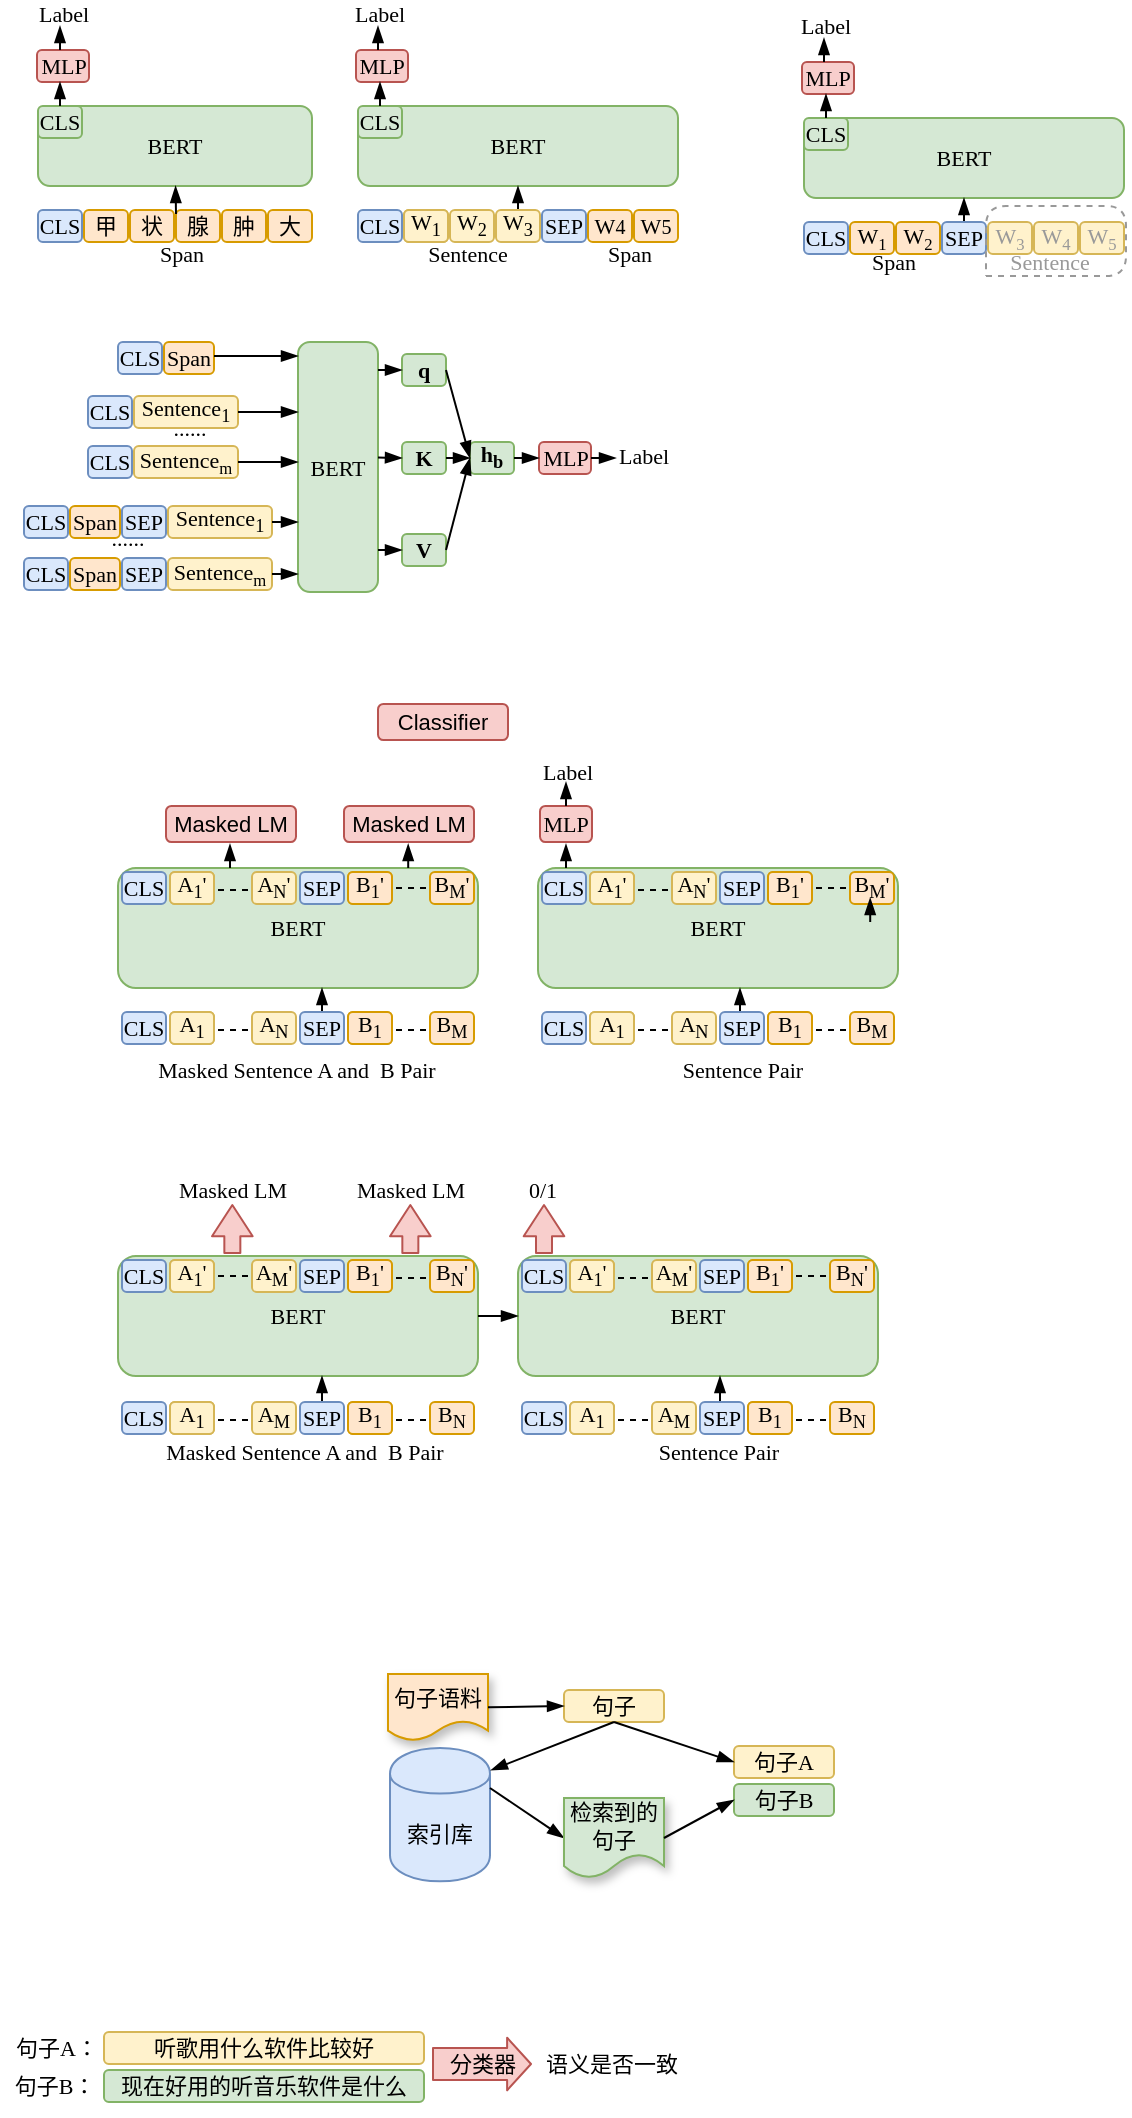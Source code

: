 <mxfile version="13.5.3" type="github">
  <diagram id="jB5pPAWH3uwd0XR7e1Xp" name="Page-1">
    <mxGraphModel dx="707" dy="413" grid="0" gridSize="10" guides="1" tooltips="1" connect="1" arrows="1" fold="1" page="1" pageScale="1" pageWidth="827" pageHeight="1169" background="none" math="0" shadow="0">
      <root>
        <mxCell id="0" />
        <mxCell id="1" parent="0" />
        <mxCell id="ymuWMNrLr9ZNkfSyqNb6-2" value="BERT" style="rounded=1;whiteSpace=wrap;html=1;fontFamily=Times New Roman;fillColor=#d5e8d4;strokeColor=#82b366;fontSize=11;" vertex="1" parent="1">
          <mxGeometry x="40" y="91" width="137" height="40" as="geometry" />
        </mxCell>
        <mxCell id="ymuWMNrLr9ZNkfSyqNb6-3" value="CLS" style="whiteSpace=wrap;html=1;fontFamily=Times New Roman;fontSize=11;fillColor=#dae8fc;strokeColor=#6c8ebf;rounded=1;" vertex="1" parent="1">
          <mxGeometry x="40" y="143" width="22" height="16" as="geometry" />
        </mxCell>
        <mxCell id="ymuWMNrLr9ZNkfSyqNb6-4" value="甲" style="whiteSpace=wrap;html=1;fontFamily=Times New Roman;fontSize=11;fillColor=#ffe6cc;strokeColor=#d79b00;rounded=1;" vertex="1" parent="1">
          <mxGeometry x="63" y="143" width="22" height="16" as="geometry" />
        </mxCell>
        <mxCell id="ymuWMNrLr9ZNkfSyqNb6-5" value="状" style="whiteSpace=wrap;html=1;fontFamily=Times New Roman;fontSize=11;fillColor=#ffe6cc;strokeColor=#d79b00;rounded=1;" vertex="1" parent="1">
          <mxGeometry x="86" y="143" width="22" height="16" as="geometry" />
        </mxCell>
        <mxCell id="ymuWMNrLr9ZNkfSyqNb6-6" value="腺" style="whiteSpace=wrap;html=1;fontFamily=Times New Roman;fontSize=11;fillColor=#ffe6cc;strokeColor=#d79b00;rounded=1;" vertex="1" parent="1">
          <mxGeometry x="109" y="143" width="22" height="16" as="geometry" />
        </mxCell>
        <mxCell id="ymuWMNrLr9ZNkfSyqNb6-7" value="肿" style="whiteSpace=wrap;html=1;fontFamily=Times New Roman;fontSize=11;fillColor=#ffe6cc;strokeColor=#d79b00;rounded=1;" vertex="1" parent="1">
          <mxGeometry x="132" y="143" width="22" height="16" as="geometry" />
        </mxCell>
        <mxCell id="ymuWMNrLr9ZNkfSyqNb6-8" value="大" style="whiteSpace=wrap;html=1;fontFamily=Times New Roman;fontSize=11;fillColor=#ffe6cc;strokeColor=#d79b00;rounded=1;" vertex="1" parent="1">
          <mxGeometry x="155" y="143" width="22" height="16" as="geometry" />
        </mxCell>
        <mxCell id="ymuWMNrLr9ZNkfSyqNb6-9" value="" style="endArrow=blockThin;html=1;fontFamily=Times New Roman;fontSize=11;exitX=0;exitY=0;exitDx=0;exitDy=0;endFill=1;" edge="1" parent="1">
          <mxGeometry width="50" height="50" relative="1" as="geometry">
            <mxPoint x="109.0" y="145" as="sourcePoint" />
            <mxPoint x="108.803" y="131" as="targetPoint" />
          </mxGeometry>
        </mxCell>
        <mxCell id="ymuWMNrLr9ZNkfSyqNb6-10" value="CLS" style="whiteSpace=wrap;html=1;fontFamily=Times New Roman;fontSize=11;rounded=1;fillColor=#d5e8d4;strokeColor=#82b366;" vertex="1" parent="1">
          <mxGeometry x="40" y="91" width="22" height="16" as="geometry" />
        </mxCell>
        <mxCell id="ymuWMNrLr9ZNkfSyqNb6-11" value="MLP" style="rounded=1;whiteSpace=wrap;html=1;fontFamily=Times New Roman;fontSize=11;fillColor=#f8cecc;strokeColor=#b85450;" vertex="1" parent="1">
          <mxGeometry x="39.5" y="63" width="26" height="16" as="geometry" />
        </mxCell>
        <mxCell id="ymuWMNrLr9ZNkfSyqNb6-12" value="" style="endArrow=blockThin;html=1;fontFamily=Times New Roman;fontSize=11;entryX=0.5;entryY=1;entryDx=0;entryDy=0;endFill=1;" edge="1" parent="1">
          <mxGeometry width="50" height="50" relative="1" as="geometry">
            <mxPoint x="51" y="91" as="sourcePoint" />
            <mxPoint x="51" y="79" as="targetPoint" />
          </mxGeometry>
        </mxCell>
        <mxCell id="ymuWMNrLr9ZNkfSyqNb6-13" value="" style="endArrow=blockThin;html=1;fontFamily=Times New Roman;fontSize=11;exitX=0.5;exitY=0;exitDx=0;exitDy=0;endFill=1;" edge="1" parent="1">
          <mxGeometry width="50" height="50" relative="1" as="geometry">
            <mxPoint x="51" y="63" as="sourcePoint" />
            <mxPoint x="51" y="51" as="targetPoint" />
          </mxGeometry>
        </mxCell>
        <mxCell id="ymuWMNrLr9ZNkfSyqNb6-14" value="Label" style="text;html=1;strokeColor=none;fillColor=none;align=center;verticalAlign=middle;whiteSpace=wrap;rounded=0;fontSize=11;fontFamily=Times New Roman;" vertex="1" parent="1">
          <mxGeometry x="33" y="39" width="40" height="12" as="geometry" />
        </mxCell>
        <mxCell id="ymuWMNrLr9ZNkfSyqNb6-15" value="Span" style="text;html=1;strokeColor=none;fillColor=none;align=center;verticalAlign=middle;whiteSpace=wrap;rounded=0;fontFamily=Times New Roman;fontSize=11;" vertex="1" parent="1">
          <mxGeometry x="72" y="159" width="80" height="12" as="geometry" />
        </mxCell>
        <mxCell id="ymuWMNrLr9ZNkfSyqNb6-16" value="BERT" style="rounded=1;whiteSpace=wrap;html=1;fontFamily=Times New Roman;fillColor=#d5e8d4;strokeColor=#82b366;fontSize=11;" vertex="1" parent="1">
          <mxGeometry x="200" y="91" width="160" height="40" as="geometry" />
        </mxCell>
        <mxCell id="ymuWMNrLr9ZNkfSyqNb6-17" value="CLS" style="whiteSpace=wrap;html=1;fontFamily=Times New Roman;fontSize=11;fillColor=#dae8fc;strokeColor=#6c8ebf;rounded=1;" vertex="1" parent="1">
          <mxGeometry x="200" y="143" width="22" height="16" as="geometry" />
        </mxCell>
        <mxCell id="ymuWMNrLr9ZNkfSyqNb6-18" value="W&lt;sub&gt;1&lt;/sub&gt;" style="whiteSpace=wrap;html=1;fontFamily=Times New Roman;fontSize=11;fillColor=#fff2cc;strokeColor=#d6b656;rounded=1;" vertex="1" parent="1">
          <mxGeometry x="223" y="143" width="22" height="16" as="geometry" />
        </mxCell>
        <mxCell id="ymuWMNrLr9ZNkfSyqNb6-19" value="W&lt;sub&gt;2&lt;/sub&gt;" style="whiteSpace=wrap;html=1;fontFamily=Times New Roman;fontSize=11;fillColor=#fff2cc;strokeColor=#d6b656;rounded=1;" vertex="1" parent="1">
          <mxGeometry x="246" y="143" width="22" height="16" as="geometry" />
        </mxCell>
        <mxCell id="ymuWMNrLr9ZNkfSyqNb6-20" value="" style="endArrow=blockThin;html=1;fontFamily=Times New Roman;fontSize=11;exitX=0.5;exitY=0;exitDx=0;exitDy=0;endFill=1;" edge="1" parent="1">
          <mxGeometry width="50" height="50" relative="1" as="geometry">
            <mxPoint x="280" y="145" as="sourcePoint" />
            <mxPoint x="280" y="131" as="targetPoint" />
          </mxGeometry>
        </mxCell>
        <mxCell id="ymuWMNrLr9ZNkfSyqNb6-21" value="CLS" style="whiteSpace=wrap;html=1;fontFamily=Times New Roman;fontSize=11;rounded=1;fillColor=#d5e8d4;strokeColor=#82b366;" vertex="1" parent="1">
          <mxGeometry x="200" y="91" width="22" height="16" as="geometry" />
        </mxCell>
        <mxCell id="ymuWMNrLr9ZNkfSyqNb6-22" value="MLP" style="rounded=1;whiteSpace=wrap;html=1;fontFamily=Times New Roman;fontSize=11;fillColor=#f8cecc;strokeColor=#b85450;" vertex="1" parent="1">
          <mxGeometry x="199" y="63" width="26" height="16" as="geometry" />
        </mxCell>
        <mxCell id="ymuWMNrLr9ZNkfSyqNb6-23" value="" style="endArrow=blockThin;html=1;fontFamily=Times New Roman;fontSize=11;entryX=0.5;entryY=1;entryDx=0;entryDy=0;endFill=1;" edge="1" parent="1">
          <mxGeometry width="50" height="50" relative="1" as="geometry">
            <mxPoint x="211" y="91" as="sourcePoint" />
            <mxPoint x="211" y="79" as="targetPoint" />
          </mxGeometry>
        </mxCell>
        <mxCell id="ymuWMNrLr9ZNkfSyqNb6-24" value="" style="endArrow=blockThin;html=1;fontFamily=Times New Roman;fontSize=11;exitX=0.5;exitY=0;exitDx=0;exitDy=0;endFill=1;" edge="1" parent="1">
          <mxGeometry width="50" height="50" relative="1" as="geometry">
            <mxPoint x="210" y="63" as="sourcePoint" />
            <mxPoint x="210" y="51" as="targetPoint" />
          </mxGeometry>
        </mxCell>
        <mxCell id="ymuWMNrLr9ZNkfSyqNb6-25" value="Label" style="text;html=1;strokeColor=none;fillColor=none;align=center;verticalAlign=middle;whiteSpace=wrap;rounded=0;fontSize=11;fontFamily=Times New Roman;" vertex="1" parent="1">
          <mxGeometry x="191" y="39" width="40" height="12" as="geometry" />
        </mxCell>
        <mxCell id="ymuWMNrLr9ZNkfSyqNb6-26" value="Sentence" style="text;html=1;strokeColor=none;fillColor=none;align=center;verticalAlign=middle;whiteSpace=wrap;rounded=0;fontFamily=Times New Roman;fontSize=11;" vertex="1" parent="1">
          <mxGeometry x="215" y="159" width="80" height="12" as="geometry" />
        </mxCell>
        <mxCell id="ymuWMNrLr9ZNkfSyqNb6-27" value="W&lt;sub&gt;3&lt;/sub&gt;" style="whiteSpace=wrap;html=1;fontFamily=Times New Roman;fontSize=11;fillColor=#fff2cc;strokeColor=#d6b656;rounded=1;" vertex="1" parent="1">
          <mxGeometry x="269" y="143" width="22" height="16" as="geometry" />
        </mxCell>
        <mxCell id="ymuWMNrLr9ZNkfSyqNb6-28" value="SEP" style="whiteSpace=wrap;html=1;fontFamily=Times New Roman;fontSize=11;fillColor=#dae8fc;strokeColor=#6c8ebf;rounded=1;" vertex="1" parent="1">
          <mxGeometry x="292" y="143" width="22" height="16" as="geometry" />
        </mxCell>
        <mxCell id="ymuWMNrLr9ZNkfSyqNb6-29" value="W&lt;font size=&quot;1&quot;&gt;4&lt;/font&gt;" style="whiteSpace=wrap;html=1;fontFamily=Times New Roman;fontSize=11;fillColor=#ffe6cc;strokeColor=#d79b00;rounded=1;" vertex="1" parent="1">
          <mxGeometry x="315" y="143" width="22" height="16" as="geometry" />
        </mxCell>
        <mxCell id="ymuWMNrLr9ZNkfSyqNb6-30" value="W&lt;font size=&quot;1&quot;&gt;5&lt;/font&gt;" style="whiteSpace=wrap;html=1;fontFamily=Times New Roman;fontSize=11;fillColor=#ffe6cc;strokeColor=#d79b00;rounded=1;" vertex="1" parent="1">
          <mxGeometry x="338" y="143" width="22" height="16" as="geometry" />
        </mxCell>
        <mxCell id="ymuWMNrLr9ZNkfSyqNb6-31" value="Span" style="text;html=1;strokeColor=none;fillColor=none;align=center;verticalAlign=middle;whiteSpace=wrap;rounded=0;fontFamily=Times New Roman;fontSize=11;" vertex="1" parent="1">
          <mxGeometry x="296" y="159" width="80" height="12" as="geometry" />
        </mxCell>
        <mxCell id="ymuWMNrLr9ZNkfSyqNb6-32" value="W&lt;sub&gt;1&lt;/sub&gt;" style="whiteSpace=wrap;html=1;fontFamily=Times New Roman;fontSize=11;fillColor=#fff2cc;strokeColor=#d6b656;rounded=1;" vertex="1" parent="1">
          <mxGeometry x="223" y="143" width="22" height="16" as="geometry" />
        </mxCell>
        <mxCell id="ymuWMNrLr9ZNkfSyqNb6-33" value="BERT" style="rounded=1;whiteSpace=wrap;html=1;fontFamily=Times New Roman;fillColor=#d5e8d4;strokeColor=#82b366;fontSize=11;direction=south;" vertex="1" parent="1">
          <mxGeometry x="170" y="209" width="40" height="125" as="geometry" />
        </mxCell>
        <mxCell id="ymuWMNrLr9ZNkfSyqNb6-34" value="CLS" style="whiteSpace=wrap;html=1;fontFamily=Times New Roman;fontSize=11;fillColor=#dae8fc;strokeColor=#6c8ebf;rounded=1;" vertex="1" parent="1">
          <mxGeometry x="33" y="291" width="22" height="16" as="geometry" />
        </mxCell>
        <mxCell id="ymuWMNrLr9ZNkfSyqNb6-35" value="SEP" style="whiteSpace=wrap;html=1;fontFamily=Times New Roman;fontSize=11;fillColor=#dae8fc;strokeColor=#6c8ebf;rounded=1;" vertex="1" parent="1">
          <mxGeometry x="82" y="291" width="22" height="16" as="geometry" />
        </mxCell>
        <mxCell id="ymuWMNrLr9ZNkfSyqNb6-36" value="Span" style="whiteSpace=wrap;html=1;fontFamily=Times New Roman;fontSize=11;fillColor=#ffe6cc;strokeColor=#d79b00;rounded=1;" vertex="1" parent="1">
          <mxGeometry x="56" y="291" width="25" height="16" as="geometry" />
        </mxCell>
        <mxCell id="ymuWMNrLr9ZNkfSyqNb6-37" value="CLS" style="whiteSpace=wrap;html=1;fontFamily=Times New Roman;fontSize=11;fillColor=#dae8fc;strokeColor=#6c8ebf;rounded=1;" vertex="1" parent="1">
          <mxGeometry x="33" y="317" width="22" height="16" as="geometry" />
        </mxCell>
        <mxCell id="ymuWMNrLr9ZNkfSyqNb6-38" value="SEP" style="whiteSpace=wrap;html=1;fontFamily=Times New Roman;fontSize=11;fillColor=#dae8fc;strokeColor=#6c8ebf;rounded=1;" vertex="1" parent="1">
          <mxGeometry x="82" y="317" width="22" height="16" as="geometry" />
        </mxCell>
        <mxCell id="ymuWMNrLr9ZNkfSyqNb6-39" value="Span" style="whiteSpace=wrap;html=1;fontFamily=Times New Roman;fontSize=11;fillColor=#ffe6cc;strokeColor=#d79b00;rounded=1;" vertex="1" parent="1">
          <mxGeometry x="56" y="317" width="25" height="16" as="geometry" />
        </mxCell>
        <mxCell id="ymuWMNrLr9ZNkfSyqNb6-40" value="Sentence&lt;font size=&quot;1&quot;&gt;&lt;sub&gt;m&lt;/sub&gt;&lt;/font&gt;" style="whiteSpace=wrap;html=1;fontFamily=Times New Roman;fontSize=11;fillColor=#fff2cc;strokeColor=#d6b656;rounded=1;" vertex="1" parent="1">
          <mxGeometry x="105" y="317" width="52" height="16" as="geometry" />
        </mxCell>
        <mxCell id="ymuWMNrLr9ZNkfSyqNb6-41" value="......" style="text;html=1;strokeColor=none;fillColor=none;align=center;verticalAlign=middle;whiteSpace=wrap;rounded=0;fontFamily=Times New Roman;fontSize=11;" vertex="1" parent="1">
          <mxGeometry x="65" y="301" width="40" height="11" as="geometry" />
        </mxCell>
        <mxCell id="ymuWMNrLr9ZNkfSyqNb6-42" value="CLS" style="whiteSpace=wrap;html=1;fontFamily=Times New Roman;fontSize=11;fillColor=#dae8fc;strokeColor=#6c8ebf;rounded=1;" vertex="1" parent="1">
          <mxGeometry x="65" y="261" width="22" height="16" as="geometry" />
        </mxCell>
        <mxCell id="ymuWMNrLr9ZNkfSyqNb6-43" value="Sentence&lt;font size=&quot;1&quot;&gt;&lt;sub&gt;m&lt;/sub&gt;&lt;/font&gt;" style="whiteSpace=wrap;html=1;fontFamily=Times New Roman;fontSize=11;fillColor=#fff2cc;strokeColor=#d6b656;rounded=1;" vertex="1" parent="1">
          <mxGeometry x="88" y="261" width="52" height="16" as="geometry" />
        </mxCell>
        <mxCell id="ymuWMNrLr9ZNkfSyqNb6-44" value="Sentence&lt;sub&gt;1&lt;/sub&gt;" style="whiteSpace=wrap;html=1;fontFamily=Times New Roman;fontSize=11;fillColor=#fff2cc;strokeColor=#d6b656;rounded=1;" vertex="1" parent="1">
          <mxGeometry x="105" y="291" width="52" height="16" as="geometry" />
        </mxCell>
        <mxCell id="ymuWMNrLr9ZNkfSyqNb6-45" value="CLS" style="whiteSpace=wrap;html=1;fontFamily=Times New Roman;fontSize=11;fillColor=#dae8fc;strokeColor=#6c8ebf;rounded=1;" vertex="1" parent="1">
          <mxGeometry x="80" y="209" width="22" height="16" as="geometry" />
        </mxCell>
        <mxCell id="ymuWMNrLr9ZNkfSyqNb6-46" value="Span" style="whiteSpace=wrap;html=1;fontFamily=Times New Roman;fontSize=11;fillColor=#ffe6cc;strokeColor=#d79b00;rounded=1;" vertex="1" parent="1">
          <mxGeometry x="103" y="209" width="25" height="16" as="geometry" />
        </mxCell>
        <mxCell id="ymuWMNrLr9ZNkfSyqNb6-47" value="CLS" style="whiteSpace=wrap;html=1;fontFamily=Times New Roman;fontSize=11;fillColor=#dae8fc;strokeColor=#6c8ebf;rounded=1;" vertex="1" parent="1">
          <mxGeometry x="65" y="236" width="22" height="16" as="geometry" />
        </mxCell>
        <mxCell id="ymuWMNrLr9ZNkfSyqNb6-48" value="Sentence&lt;sub&gt;1&lt;/sub&gt;" style="whiteSpace=wrap;html=1;fontFamily=Times New Roman;fontSize=11;fillColor=#fff2cc;strokeColor=#d6b656;rounded=1;" vertex="1" parent="1">
          <mxGeometry x="88" y="236" width="52" height="16" as="geometry" />
        </mxCell>
        <mxCell id="ymuWMNrLr9ZNkfSyqNb6-49" value="......" style="text;html=1;strokeColor=none;fillColor=none;align=center;verticalAlign=middle;whiteSpace=wrap;rounded=0;fontFamily=Times New Roman;fontSize=11;" vertex="1" parent="1">
          <mxGeometry x="95.5" y="246" width="40" height="11" as="geometry" />
        </mxCell>
        <mxCell id="ymuWMNrLr9ZNkfSyqNb6-50" value="q" style="rounded=1;whiteSpace=wrap;html=1;fontFamily=Times New Roman;fontSize=11;fillColor=#d5e8d4;strokeColor=#82b366;fontStyle=1" vertex="1" parent="1">
          <mxGeometry x="222" y="215" width="22" height="16" as="geometry" />
        </mxCell>
        <mxCell id="ymuWMNrLr9ZNkfSyqNb6-51" value="K" style="rounded=1;whiteSpace=wrap;html=1;fontFamily=Times New Roman;fontSize=11;fillColor=#d5e8d4;strokeColor=#82b366;fontStyle=1" vertex="1" parent="1">
          <mxGeometry x="222" y="259" width="22" height="16" as="geometry" />
        </mxCell>
        <mxCell id="ymuWMNrLr9ZNkfSyqNb6-52" value="V" style="rounded=1;whiteSpace=wrap;html=1;fontFamily=Times New Roman;fontSize=11;fillColor=#d5e8d4;strokeColor=#82b366;fontStyle=1" vertex="1" parent="1">
          <mxGeometry x="222" y="305" width="22" height="16" as="geometry" />
        </mxCell>
        <mxCell id="ymuWMNrLr9ZNkfSyqNb6-53" value="h&lt;sub&gt;b&lt;/sub&gt;" style="rounded=1;whiteSpace=wrap;html=1;fontFamily=Times New Roman;fontSize=11;fillColor=#d5e8d4;strokeColor=#82b366;fontStyle=1" vertex="1" parent="1">
          <mxGeometry x="256" y="259" width="22" height="16" as="geometry" />
        </mxCell>
        <mxCell id="ymuWMNrLr9ZNkfSyqNb6-54" value="" style="endArrow=blockThin;html=1;fontFamily=Times New Roman;fontSize=11;exitX=1;exitY=0.5;exitDx=0;exitDy=0;endFill=1;" edge="1" parent="1">
          <mxGeometry width="50" height="50" relative="1" as="geometry">
            <mxPoint x="128.0" y="216.0" as="sourcePoint" />
            <mxPoint x="170" y="216.0" as="targetPoint" />
          </mxGeometry>
        </mxCell>
        <mxCell id="ymuWMNrLr9ZNkfSyqNb6-55" value="" style="endArrow=blockThin;html=1;fontFamily=Times New Roman;fontSize=11;exitX=1;exitY=0.5;exitDx=0;exitDy=0;endFill=1;" edge="1" parent="1" source="ymuWMNrLr9ZNkfSyqNb6-48">
          <mxGeometry width="50" height="50" relative="1" as="geometry">
            <mxPoint x="179" y="345" as="sourcePoint" />
            <mxPoint x="170" y="244" as="targetPoint" />
          </mxGeometry>
        </mxCell>
        <mxCell id="ymuWMNrLr9ZNkfSyqNb6-56" value="" style="endArrow=blockThin;html=1;fontFamily=Times New Roman;fontSize=11;exitX=1;exitY=0.5;exitDx=0;exitDy=0;endFill=1;" edge="1" parent="1">
          <mxGeometry width="50" height="50" relative="1" as="geometry">
            <mxPoint x="157" y="299" as="sourcePoint" />
            <mxPoint x="170" y="299" as="targetPoint" />
          </mxGeometry>
        </mxCell>
        <mxCell id="ymuWMNrLr9ZNkfSyqNb6-57" value="" style="endArrow=blockThin;html=1;fontFamily=Times New Roman;fontSize=11;endFill=1;" edge="1" parent="1">
          <mxGeometry width="50" height="50" relative="1" as="geometry">
            <mxPoint x="157" y="325.0" as="sourcePoint" />
            <mxPoint x="170" y="325.0" as="targetPoint" />
          </mxGeometry>
        </mxCell>
        <mxCell id="ymuWMNrLr9ZNkfSyqNb6-58" value="" style="endArrow=blockThin;html=1;fontFamily=Times New Roman;fontSize=11;entryX=0;entryY=0.5;entryDx=0;entryDy=0;endFill=1;" edge="1" parent="1">
          <mxGeometry width="50" height="50" relative="1" as="geometry">
            <mxPoint x="210" y="223" as="sourcePoint" />
            <mxPoint x="222" y="223" as="targetPoint" />
            <Array as="points">
              <mxPoint x="218" y="223" />
            </Array>
          </mxGeometry>
        </mxCell>
        <mxCell id="ymuWMNrLr9ZNkfSyqNb6-59" value="" style="endArrow=blockThin;html=1;fontFamily=Times New Roman;fontSize=11;exitX=0.43;exitY=-0.046;exitDx=0;exitDy=0;exitPerimeter=0;entryX=0;entryY=0.5;entryDx=0;entryDy=0;endFill=1;" edge="1" parent="1">
          <mxGeometry width="50" height="50" relative="1" as="geometry">
            <mxPoint x="210" y="266.76" as="sourcePoint" />
            <mxPoint x="222" y="267" as="targetPoint" />
          </mxGeometry>
        </mxCell>
        <mxCell id="ymuWMNrLr9ZNkfSyqNb6-60" value="" style="endArrow=blockThin;html=1;fontFamily=Times New Roman;fontSize=11;entryX=0;entryY=0.5;entryDx=0;entryDy=0;endFill=1;exitX=0;exitY=0.5;exitDx=0;exitDy=0;" edge="1" parent="1">
          <mxGeometry width="50" height="50" relative="1" as="geometry">
            <mxPoint x="210" y="313" as="sourcePoint" />
            <mxPoint x="222" y="313" as="targetPoint" />
          </mxGeometry>
        </mxCell>
        <mxCell id="ymuWMNrLr9ZNkfSyqNb6-61" value="" style="endArrow=blockThin;html=1;fontFamily=Times New Roman;fontSize=11;exitX=1;exitY=0.5;exitDx=0;exitDy=0;entryX=0;entryY=0.5;entryDx=0;entryDy=0;endFill=1;" edge="1" parent="1" source="ymuWMNrLr9ZNkfSyqNb6-52" target="ymuWMNrLr9ZNkfSyqNb6-53">
          <mxGeometry width="50" height="50" relative="1" as="geometry">
            <mxPoint x="172" y="350" as="sourcePoint" />
            <mxPoint x="262" y="270" as="targetPoint" />
          </mxGeometry>
        </mxCell>
        <mxCell id="ymuWMNrLr9ZNkfSyqNb6-62" value="" style="endArrow=blockThin;html=1;fontFamily=Times New Roman;fontSize=11;exitX=1;exitY=0.5;exitDx=0;exitDy=0;entryX=0;entryY=0.5;entryDx=0;entryDy=0;endFill=1;" edge="1" parent="1" source="ymuWMNrLr9ZNkfSyqNb6-50" target="ymuWMNrLr9ZNkfSyqNb6-53">
          <mxGeometry width="50" height="50" relative="1" as="geometry">
            <mxPoint x="172" y="350" as="sourcePoint" />
            <mxPoint x="222" y="300" as="targetPoint" />
          </mxGeometry>
        </mxCell>
        <mxCell id="ymuWMNrLr9ZNkfSyqNb6-63" value="" style="endArrow=blockThin;html=1;fontFamily=Times New Roman;fontSize=11;exitX=1;exitY=0.5;exitDx=0;exitDy=0;entryX=0;entryY=0.5;entryDx=0;entryDy=0;endFill=1;" edge="1" parent="1" source="ymuWMNrLr9ZNkfSyqNb6-51" target="ymuWMNrLr9ZNkfSyqNb6-53">
          <mxGeometry width="50" height="50" relative="1" as="geometry">
            <mxPoint x="172" y="352" as="sourcePoint" />
            <mxPoint x="222" y="302" as="targetPoint" />
          </mxGeometry>
        </mxCell>
        <mxCell id="ymuWMNrLr9ZNkfSyqNb6-64" value="" style="endArrow=blockThin;html=1;fontFamily=Times New Roman;fontSize=11;exitX=1;exitY=0.5;exitDx=0;exitDy=0;endFill=1;" edge="1" parent="1" source="ymuWMNrLr9ZNkfSyqNb6-43">
          <mxGeometry width="50" height="50" relative="1" as="geometry">
            <mxPoint x="179" y="344" as="sourcePoint" />
            <mxPoint x="170" y="269" as="targetPoint" />
          </mxGeometry>
        </mxCell>
        <mxCell id="ymuWMNrLr9ZNkfSyqNb6-65" value="MLP" style="rounded=1;whiteSpace=wrap;html=1;fontFamily=Times New Roman;fontSize=11;fillColor=#f8cecc;strokeColor=#b85450;" vertex="1" parent="1">
          <mxGeometry x="290.5" y="259" width="26" height="16" as="geometry" />
        </mxCell>
        <mxCell id="ymuWMNrLr9ZNkfSyqNb6-66" value="Label" style="text;html=1;strokeColor=none;fillColor=none;align=center;verticalAlign=middle;whiteSpace=wrap;rounded=0;fontSize=11;fontFamily=Times New Roman;" vertex="1" parent="1">
          <mxGeometry x="328" y="260" width="30" height="12" as="geometry" />
        </mxCell>
        <mxCell id="ymuWMNrLr9ZNkfSyqNb6-67" value="" style="endArrow=blockThin;html=1;fontFamily=Times New Roman;fontSize=11;exitX=1;exitY=0.5;exitDx=0;exitDy=0;entryX=0;entryY=0.5;entryDx=0;entryDy=0;endFill=1;" edge="1" parent="1" source="ymuWMNrLr9ZNkfSyqNb6-53" target="ymuWMNrLr9ZNkfSyqNb6-65">
          <mxGeometry width="50" height="50" relative="1" as="geometry">
            <mxPoint x="162" y="162" as="sourcePoint" />
            <mxPoint x="212" y="112" as="targetPoint" />
          </mxGeometry>
        </mxCell>
        <mxCell id="ymuWMNrLr9ZNkfSyqNb6-68" value="" style="endArrow=blockThin;html=1;fontFamily=Times New Roman;fontSize=11;exitX=1;exitY=0.5;exitDx=0;exitDy=0;endFill=1;" edge="1" parent="1">
          <mxGeometry width="50" height="50" relative="1" as="geometry">
            <mxPoint x="316.5" y="267" as="sourcePoint" />
            <mxPoint x="329" y="267" as="targetPoint" />
          </mxGeometry>
        </mxCell>
        <mxCell id="ymuWMNrLr9ZNkfSyqNb6-69" value="BERT" style="rounded=1;whiteSpace=wrap;html=1;fontFamily=Times New Roman;fillColor=#d5e8d4;strokeColor=#82b366;fontSize=11;" vertex="1" parent="1">
          <mxGeometry x="423" y="97" width="160" height="40" as="geometry" />
        </mxCell>
        <mxCell id="ymuWMNrLr9ZNkfSyqNb6-70" value="CLS" style="whiteSpace=wrap;html=1;fontFamily=Times New Roman;fontSize=11;fillColor=#dae8fc;strokeColor=#6c8ebf;rounded=1;" vertex="1" parent="1">
          <mxGeometry x="423" y="149" width="22" height="16" as="geometry" />
        </mxCell>
        <mxCell id="ymuWMNrLr9ZNkfSyqNb6-71" value="" style="endArrow=blockThin;html=1;fontFamily=Times New Roman;fontSize=11;exitX=0.5;exitY=0;exitDx=0;exitDy=0;endFill=1;" edge="1" parent="1">
          <mxGeometry width="50" height="50" relative="1" as="geometry">
            <mxPoint x="503" y="151" as="sourcePoint" />
            <mxPoint x="503" y="137" as="targetPoint" />
          </mxGeometry>
        </mxCell>
        <mxCell id="ymuWMNrLr9ZNkfSyqNb6-72" value="CLS" style="whiteSpace=wrap;html=1;fontFamily=Times New Roman;fontSize=11;rounded=1;fillColor=#d5e8d4;strokeColor=#82b366;" vertex="1" parent="1">
          <mxGeometry x="423" y="97" width="22" height="16" as="geometry" />
        </mxCell>
        <mxCell id="ymuWMNrLr9ZNkfSyqNb6-73" value="MLP" style="rounded=1;whiteSpace=wrap;html=1;fontFamily=Times New Roman;fontSize=11;fillColor=#f8cecc;strokeColor=#b85450;" vertex="1" parent="1">
          <mxGeometry x="422" y="69" width="26" height="16" as="geometry" />
        </mxCell>
        <mxCell id="ymuWMNrLr9ZNkfSyqNb6-74" value="" style="endArrow=blockThin;html=1;fontFamily=Times New Roman;fontSize=11;entryX=0.5;entryY=1;entryDx=0;entryDy=0;endFill=1;" edge="1" parent="1">
          <mxGeometry width="50" height="50" relative="1" as="geometry">
            <mxPoint x="434" y="97" as="sourcePoint" />
            <mxPoint x="434" y="85" as="targetPoint" />
          </mxGeometry>
        </mxCell>
        <mxCell id="ymuWMNrLr9ZNkfSyqNb6-75" value="" style="endArrow=blockThin;html=1;fontFamily=Times New Roman;fontSize=11;exitX=0.5;exitY=0;exitDx=0;exitDy=0;endFill=1;" edge="1" parent="1">
          <mxGeometry width="50" height="50" relative="1" as="geometry">
            <mxPoint x="433" y="69" as="sourcePoint" />
            <mxPoint x="433" y="57" as="targetPoint" />
          </mxGeometry>
        </mxCell>
        <mxCell id="ymuWMNrLr9ZNkfSyqNb6-76" value="Label" style="text;html=1;strokeColor=none;fillColor=none;align=center;verticalAlign=middle;whiteSpace=wrap;rounded=0;fontSize=11;fontFamily=Times New Roman;" vertex="1" parent="1">
          <mxGeometry x="414" y="45" width="40" height="12" as="geometry" />
        </mxCell>
        <mxCell id="ymuWMNrLr9ZNkfSyqNb6-77" value="SEP" style="whiteSpace=wrap;html=1;fontFamily=Times New Roman;fontSize=11;fillColor=#dae8fc;strokeColor=#6c8ebf;rounded=1;" vertex="1" parent="1">
          <mxGeometry x="492" y="149" width="22" height="16" as="geometry" />
        </mxCell>
        <mxCell id="ymuWMNrLr9ZNkfSyqNb6-78" value="W&lt;font size=&quot;1&quot;&gt;&lt;sub&gt;1&lt;/sub&gt;&lt;/font&gt;" style="whiteSpace=wrap;html=1;fontFamily=Times New Roman;fontSize=11;fillColor=#ffe6cc;strokeColor=#d79b00;rounded=1;" vertex="1" parent="1">
          <mxGeometry x="446" y="149" width="22" height="16" as="geometry" />
        </mxCell>
        <mxCell id="ymuWMNrLr9ZNkfSyqNb6-79" value="W&lt;font size=&quot;1&quot;&gt;&lt;sub&gt;2&lt;/sub&gt;&lt;/font&gt;" style="whiteSpace=wrap;html=1;fontFamily=Times New Roman;fontSize=11;fillColor=#ffe6cc;strokeColor=#d79b00;rounded=1;" vertex="1" parent="1">
          <mxGeometry x="469" y="149" width="22" height="16" as="geometry" />
        </mxCell>
        <mxCell id="ymuWMNrLr9ZNkfSyqNb6-80" value="Span" style="text;html=1;strokeColor=none;fillColor=none;align=center;verticalAlign=middle;whiteSpace=wrap;rounded=0;fontFamily=Times New Roman;fontSize=11;" vertex="1" parent="1">
          <mxGeometry x="428" y="163" width="80" height="12" as="geometry" />
        </mxCell>
        <mxCell id="ymuWMNrLr9ZNkfSyqNb6-81" value="Sentence" style="text;html=1;strokeColor=none;fillColor=none;align=center;verticalAlign=middle;whiteSpace=wrap;rounded=0;fontFamily=Times New Roman;fontSize=11;shadow=0;sketch=0;fontColor=#999999;" vertex="1" parent="1">
          <mxGeometry x="506" y="163" width="80" height="12" as="geometry" />
        </mxCell>
        <mxCell id="ymuWMNrLr9ZNkfSyqNb6-82" value="W&lt;font size=&quot;1&quot;&gt;&lt;sub&gt;3&lt;/sub&gt;&lt;/font&gt;" style="whiteSpace=wrap;html=1;fontFamily=Times New Roman;fontSize=11;fillColor=#fff2cc;strokeColor=#d6b656;rounded=1;fontColor=#999999;" vertex="1" parent="1">
          <mxGeometry x="515" y="149" width="22" height="16" as="geometry" />
        </mxCell>
        <mxCell id="ymuWMNrLr9ZNkfSyqNb6-83" value="W&lt;font size=&quot;1&quot;&gt;&lt;sub&gt;4&lt;/sub&gt;&lt;/font&gt;" style="whiteSpace=wrap;html=1;fontFamily=Times New Roman;fontSize=11;fillColor=#fff2cc;strokeColor=#d6b656;rounded=1;fontColor=#999999;" vertex="1" parent="1">
          <mxGeometry x="538" y="149" width="22" height="16" as="geometry" />
        </mxCell>
        <mxCell id="ymuWMNrLr9ZNkfSyqNb6-84" value="W&lt;font size=&quot;1&quot;&gt;&lt;sub&gt;5&lt;/sub&gt;&lt;/font&gt;" style="whiteSpace=wrap;html=1;fontFamily=Times New Roman;fontSize=11;fillColor=#fff2cc;strokeColor=#d6b656;rounded=1;fontColor=#999999;" vertex="1" parent="1">
          <mxGeometry x="561" y="149" width="22" height="16" as="geometry" />
        </mxCell>
        <mxCell id="ymuWMNrLr9ZNkfSyqNb6-85" value="" style="endArrow=none;dashed=1;html=1;fontFamily=Times New Roman;fontSize=11;strokeColor=#999999;" edge="1" parent="1">
          <mxGeometry width="50" height="50" relative="1" as="geometry">
            <mxPoint x="514" y="176" as="sourcePoint" />
            <mxPoint x="514" y="176" as="targetPoint" />
            <Array as="points">
              <mxPoint x="584" y="176" />
              <mxPoint x="584" y="141" />
              <mxPoint x="514" y="141" />
            </Array>
          </mxGeometry>
        </mxCell>
        <mxCell id="ymuWMNrLr9ZNkfSyqNb6-86" value="BERT" style="rounded=1;whiteSpace=wrap;html=1;fontFamily=Times New Roman;fillColor=#d5e8d4;strokeColor=#82b366;fontSize=11;" vertex="1" parent="1">
          <mxGeometry x="80" y="472" width="180" height="60" as="geometry" />
        </mxCell>
        <mxCell id="ymuWMNrLr9ZNkfSyqNb6-87" value="CLS" style="whiteSpace=wrap;html=1;fontFamily=Times New Roman;fontSize=11;fillColor=#dae8fc;strokeColor=#6c8ebf;rounded=1;" vertex="1" parent="1">
          <mxGeometry x="82" y="544" width="22" height="16" as="geometry" />
        </mxCell>
        <mxCell id="ymuWMNrLr9ZNkfSyqNb6-88" value="W&lt;sub&gt;1&lt;/sub&gt;" style="whiteSpace=wrap;html=1;fontFamily=Times New Roman;fontSize=11;fillColor=#fff2cc;strokeColor=#d6b656;rounded=1;" vertex="1" parent="1">
          <mxGeometry x="106" y="544" width="22" height="16" as="geometry" />
        </mxCell>
        <mxCell id="ymuWMNrLr9ZNkfSyqNb6-90" value="" style="endArrow=blockThin;html=1;fontFamily=Times New Roman;fontSize=11;exitX=0.5;exitY=0;exitDx=0;exitDy=0;endFill=1;" edge="1" parent="1">
          <mxGeometry width="50" height="50" relative="1" as="geometry">
            <mxPoint x="182" y="546" as="sourcePoint" />
            <mxPoint x="182" y="532" as="targetPoint" />
          </mxGeometry>
        </mxCell>
        <mxCell id="ymuWMNrLr9ZNkfSyqNb6-92" value="MLP" style="rounded=1;whiteSpace=wrap;html=1;fontFamily=Times New Roman;fontSize=11;fillColor=#f8cecc;strokeColor=#b85450;" vertex="1" parent="1">
          <mxGeometry x="291" y="441" width="26" height="18" as="geometry" />
        </mxCell>
        <mxCell id="ymuWMNrLr9ZNkfSyqNb6-93" value="" style="endArrow=blockThin;html=1;fontFamily=Times New Roman;fontSize=11;entryX=0.5;entryY=1;entryDx=0;entryDy=0;endFill=1;" edge="1" parent="1">
          <mxGeometry width="50" height="50" relative="1" as="geometry">
            <mxPoint x="136" y="472" as="sourcePoint" />
            <mxPoint x="136" y="460" as="targetPoint" />
          </mxGeometry>
        </mxCell>
        <mxCell id="ymuWMNrLr9ZNkfSyqNb6-94" value="" style="endArrow=blockThin;html=1;fontFamily=Times New Roman;fontSize=11;exitX=0.5;exitY=0;exitDx=0;exitDy=0;endFill=1;" edge="1" parent="1">
          <mxGeometry width="50" height="50" relative="1" as="geometry">
            <mxPoint x="304" y="441" as="sourcePoint" />
            <mxPoint x="304" y="429" as="targetPoint" />
          </mxGeometry>
        </mxCell>
        <mxCell id="ymuWMNrLr9ZNkfSyqNb6-95" value="Label" style="text;html=1;strokeColor=none;fillColor=none;align=center;verticalAlign=middle;whiteSpace=wrap;rounded=0;fontSize=11;fontFamily=Times New Roman;" vertex="1" parent="1">
          <mxGeometry x="285" y="418" width="40" height="12" as="geometry" />
        </mxCell>
        <mxCell id="ymuWMNrLr9ZNkfSyqNb6-96" value="Masked Sentence A and&amp;nbsp; B Pair" style="text;html=1;strokeColor=none;fillColor=none;align=center;verticalAlign=middle;whiteSpace=wrap;rounded=0;fontFamily=Times New Roman;fontSize=11;" vertex="1" parent="1">
          <mxGeometry x="91.5" y="567" width="155" height="12" as="geometry" />
        </mxCell>
        <mxCell id="ymuWMNrLr9ZNkfSyqNb6-97" value="A&lt;sub&gt;N&lt;/sub&gt;" style="whiteSpace=wrap;html=1;fontFamily=Times New Roman;fontSize=11;fillColor=#fff2cc;strokeColor=#d6b656;rounded=1;" vertex="1" parent="1">
          <mxGeometry x="147" y="544" width="22" height="16" as="geometry" />
        </mxCell>
        <mxCell id="ymuWMNrLr9ZNkfSyqNb6-98" value="SEP" style="whiteSpace=wrap;html=1;fontFamily=Times New Roman;fontSize=11;fillColor=#dae8fc;strokeColor=#6c8ebf;rounded=1;" vertex="1" parent="1">
          <mxGeometry x="171" y="544" width="22" height="16" as="geometry" />
        </mxCell>
        <mxCell id="ymuWMNrLr9ZNkfSyqNb6-102" value="A&lt;sub&gt;1&lt;/sub&gt;" style="whiteSpace=wrap;html=1;fontFamily=Times New Roman;fontSize=11;fillColor=#fff2cc;strokeColor=#d6b656;rounded=1;" vertex="1" parent="1">
          <mxGeometry x="106" y="544" width="22" height="16" as="geometry" />
        </mxCell>
        <mxCell id="ymuWMNrLr9ZNkfSyqNb6-112" value="" style="endArrow=none;dashed=1;html=1;" edge="1" parent="1">
          <mxGeometry width="50" height="50" relative="1" as="geometry">
            <mxPoint x="130" y="553" as="sourcePoint" />
            <mxPoint x="148" y="553" as="targetPoint" />
          </mxGeometry>
        </mxCell>
        <mxCell id="ymuWMNrLr9ZNkfSyqNb6-113" value="W&lt;sub&gt;1&lt;/sub&gt;" style="whiteSpace=wrap;html=1;fontFamily=Times New Roman;fontSize=11;fillColor=#fff2cc;strokeColor=#d6b656;rounded=1;" vertex="1" parent="1">
          <mxGeometry x="195" y="544" width="22" height="16" as="geometry" />
        </mxCell>
        <mxCell id="ymuWMNrLr9ZNkfSyqNb6-114" value="&lt;span style=&quot;font-size: 11px&quot;&gt;B&lt;/span&gt;&lt;sub&gt;M&lt;/sub&gt;" style="whiteSpace=wrap;html=1;fontFamily=Times New Roman;fontSize=11;fillColor=#ffe6cc;strokeColor=#d79b00;rounded=1;" vertex="1" parent="1">
          <mxGeometry x="236" y="544" width="22" height="16" as="geometry" />
        </mxCell>
        <mxCell id="ymuWMNrLr9ZNkfSyqNb6-115" value="B&lt;sub&gt;1&lt;/sub&gt;" style="whiteSpace=wrap;html=1;fontFamily=Times New Roman;fontSize=11;fillColor=#ffe6cc;strokeColor=#d79b00;rounded=1;" vertex="1" parent="1">
          <mxGeometry x="195" y="544" width="22" height="16" as="geometry" />
        </mxCell>
        <mxCell id="ymuWMNrLr9ZNkfSyqNb6-116" value="" style="endArrow=none;dashed=1;html=1;" edge="1" parent="1">
          <mxGeometry width="50" height="50" relative="1" as="geometry">
            <mxPoint x="219" y="553" as="sourcePoint" />
            <mxPoint x="237" y="553" as="targetPoint" />
          </mxGeometry>
        </mxCell>
        <mxCell id="ymuWMNrLr9ZNkfSyqNb6-119" value="CLS" style="whiteSpace=wrap;html=1;fontFamily=Times New Roman;fontSize=11;fillColor=#dae8fc;strokeColor=#6c8ebf;rounded=1;" vertex="1" parent="1">
          <mxGeometry x="82" y="474" width="22" height="16" as="geometry" />
        </mxCell>
        <mxCell id="ymuWMNrLr9ZNkfSyqNb6-120" value="W&lt;sub&gt;1&lt;/sub&gt;" style="whiteSpace=wrap;html=1;fontFamily=Times New Roman;fontSize=11;fillColor=#fff2cc;strokeColor=#d6b656;rounded=1;" vertex="1" parent="1">
          <mxGeometry x="106" y="474" width="22" height="16" as="geometry" />
        </mxCell>
        <mxCell id="ymuWMNrLr9ZNkfSyqNb6-121" value="A&lt;sub&gt;N&lt;/sub&gt;&#39;" style="whiteSpace=wrap;html=1;fontFamily=Times New Roman;fontSize=11;fillColor=#fff2cc;strokeColor=#d6b656;rounded=1;" vertex="1" parent="1">
          <mxGeometry x="147" y="474" width="22" height="16" as="geometry" />
        </mxCell>
        <mxCell id="ymuWMNrLr9ZNkfSyqNb6-122" value="SEP" style="whiteSpace=wrap;html=1;fontFamily=Times New Roman;fontSize=11;fillColor=#dae8fc;strokeColor=#6c8ebf;rounded=1;" vertex="1" parent="1">
          <mxGeometry x="171" y="474" width="22" height="16" as="geometry" />
        </mxCell>
        <mxCell id="ymuWMNrLr9ZNkfSyqNb6-123" value="A&lt;sub&gt;1&lt;/sub&gt;&#39;" style="whiteSpace=wrap;html=1;fontFamily=Times New Roman;fontSize=11;fillColor=#fff2cc;strokeColor=#d6b656;rounded=1;" vertex="1" parent="1">
          <mxGeometry x="106" y="474" width="22" height="16" as="geometry" />
        </mxCell>
        <mxCell id="ymuWMNrLr9ZNkfSyqNb6-124" value="" style="endArrow=none;dashed=1;html=1;" edge="1" parent="1">
          <mxGeometry width="50" height="50" relative="1" as="geometry">
            <mxPoint x="130" y="483" as="sourcePoint" />
            <mxPoint x="148" y="483" as="targetPoint" />
          </mxGeometry>
        </mxCell>
        <mxCell id="ymuWMNrLr9ZNkfSyqNb6-125" value="W&lt;sub&gt;1&lt;/sub&gt;" style="whiteSpace=wrap;html=1;fontFamily=Times New Roman;fontSize=11;fillColor=#fff2cc;strokeColor=#d6b656;rounded=1;" vertex="1" parent="1">
          <mxGeometry x="195" y="474" width="22" height="16" as="geometry" />
        </mxCell>
        <mxCell id="ymuWMNrLr9ZNkfSyqNb6-126" value="&lt;span style=&quot;font-size: 11px&quot;&gt;B&lt;/span&gt;&lt;sub&gt;M&lt;/sub&gt;&#39;" style="whiteSpace=wrap;html=1;fontFamily=Times New Roman;fontSize=11;fillColor=#ffe6cc;strokeColor=#d79b00;rounded=1;" vertex="1" parent="1">
          <mxGeometry x="236" y="474" width="22" height="16" as="geometry" />
        </mxCell>
        <mxCell id="ymuWMNrLr9ZNkfSyqNb6-127" value="B&lt;sub&gt;1&lt;/sub&gt;&#39;" style="whiteSpace=wrap;html=1;fontFamily=Times New Roman;fontSize=11;fillColor=#ffe6cc;strokeColor=#d79b00;rounded=1;" vertex="1" parent="1">
          <mxGeometry x="195" y="474" width="22" height="16" as="geometry" />
        </mxCell>
        <mxCell id="ymuWMNrLr9ZNkfSyqNb6-128" value="" style="endArrow=none;dashed=1;html=1;" edge="1" parent="1">
          <mxGeometry width="50" height="50" relative="1" as="geometry">
            <mxPoint x="219" y="482" as="sourcePoint" />
            <mxPoint x="237" y="482" as="targetPoint" />
          </mxGeometry>
        </mxCell>
        <mxCell id="ymuWMNrLr9ZNkfSyqNb6-129" value="&lt;font style=&quot;font-size: 11px&quot;&gt;Masked LM&lt;/font&gt;" style="rounded=1;whiteSpace=wrap;html=1;fillColor=#f8cecc;strokeColor=#b85450;" vertex="1" parent="1">
          <mxGeometry x="104" y="441" width="65" height="18" as="geometry" />
        </mxCell>
        <mxCell id="ymuWMNrLr9ZNkfSyqNb6-131" value="" style="endArrow=blockThin;html=1;fontFamily=Times New Roman;fontSize=11;entryX=0.5;entryY=1;entryDx=0;entryDy=0;endFill=1;" edge="1" parent="1">
          <mxGeometry width="50" height="50" relative="1" as="geometry">
            <mxPoint x="225.1" y="472" as="sourcePoint" />
            <mxPoint x="225.1" y="460" as="targetPoint" />
          </mxGeometry>
        </mxCell>
        <mxCell id="ymuWMNrLr9ZNkfSyqNb6-132" value="&lt;font style=&quot;font-size: 11px&quot;&gt;Masked LM&lt;/font&gt;" style="rounded=1;whiteSpace=wrap;html=1;fillColor=#f8cecc;strokeColor=#b85450;" vertex="1" parent="1">
          <mxGeometry x="193" y="441" width="65" height="18" as="geometry" />
        </mxCell>
        <mxCell id="ymuWMNrLr9ZNkfSyqNb6-137" value="BERT" style="rounded=1;whiteSpace=wrap;html=1;fontFamily=Times New Roman;fillColor=#d5e8d4;strokeColor=#82b366;fontSize=11;" vertex="1" parent="1">
          <mxGeometry x="290" y="472" width="180" height="60" as="geometry" />
        </mxCell>
        <mxCell id="ymuWMNrLr9ZNkfSyqNb6-138" value="CLS" style="whiteSpace=wrap;html=1;fontFamily=Times New Roman;fontSize=11;fillColor=#dae8fc;strokeColor=#6c8ebf;rounded=1;" vertex="1" parent="1">
          <mxGeometry x="292" y="544" width="22" height="16" as="geometry" />
        </mxCell>
        <mxCell id="ymuWMNrLr9ZNkfSyqNb6-139" value="W&lt;sub&gt;1&lt;/sub&gt;" style="whiteSpace=wrap;html=1;fontFamily=Times New Roman;fontSize=11;fillColor=#fff2cc;strokeColor=#d6b656;rounded=1;" vertex="1" parent="1">
          <mxGeometry x="316" y="544" width="22" height="16" as="geometry" />
        </mxCell>
        <mxCell id="ymuWMNrLr9ZNkfSyqNb6-140" value="" style="endArrow=blockThin;html=1;fontFamily=Times New Roman;fontSize=11;exitX=0.5;exitY=0;exitDx=0;exitDy=0;endFill=1;" edge="1" parent="1">
          <mxGeometry width="50" height="50" relative="1" as="geometry">
            <mxPoint x="391" y="546" as="sourcePoint" />
            <mxPoint x="391" y="532" as="targetPoint" />
          </mxGeometry>
        </mxCell>
        <mxCell id="ymuWMNrLr9ZNkfSyqNb6-141" value="" style="endArrow=blockThin;html=1;fontFamily=Times New Roman;fontSize=11;entryX=0.5;entryY=1;entryDx=0;entryDy=0;endFill=1;" edge="1" parent="1">
          <mxGeometry width="50" height="50" relative="1" as="geometry">
            <mxPoint x="304" y="472" as="sourcePoint" />
            <mxPoint x="304" y="460" as="targetPoint" />
          </mxGeometry>
        </mxCell>
        <mxCell id="ymuWMNrLr9ZNkfSyqNb6-143" value="A&lt;sub&gt;N&lt;/sub&gt;" style="whiteSpace=wrap;html=1;fontFamily=Times New Roman;fontSize=11;fillColor=#fff2cc;strokeColor=#d6b656;rounded=1;" vertex="1" parent="1">
          <mxGeometry x="357" y="544" width="22" height="16" as="geometry" />
        </mxCell>
        <mxCell id="ymuWMNrLr9ZNkfSyqNb6-144" value="SEP" style="whiteSpace=wrap;html=1;fontFamily=Times New Roman;fontSize=11;fillColor=#dae8fc;strokeColor=#6c8ebf;rounded=1;" vertex="1" parent="1">
          <mxGeometry x="381" y="544" width="22" height="16" as="geometry" />
        </mxCell>
        <mxCell id="ymuWMNrLr9ZNkfSyqNb6-145" value="A&lt;sub&gt;1&lt;/sub&gt;" style="whiteSpace=wrap;html=1;fontFamily=Times New Roman;fontSize=11;fillColor=#fff2cc;strokeColor=#d6b656;rounded=1;" vertex="1" parent="1">
          <mxGeometry x="316" y="544" width="22" height="16" as="geometry" />
        </mxCell>
        <mxCell id="ymuWMNrLr9ZNkfSyqNb6-146" value="" style="endArrow=none;dashed=1;html=1;" edge="1" parent="1">
          <mxGeometry width="50" height="50" relative="1" as="geometry">
            <mxPoint x="340" y="553" as="sourcePoint" />
            <mxPoint x="358" y="553" as="targetPoint" />
          </mxGeometry>
        </mxCell>
        <mxCell id="ymuWMNrLr9ZNkfSyqNb6-147" value="W&lt;sub&gt;1&lt;/sub&gt;" style="whiteSpace=wrap;html=1;fontFamily=Times New Roman;fontSize=11;fillColor=#fff2cc;strokeColor=#d6b656;rounded=1;" vertex="1" parent="1">
          <mxGeometry x="405" y="544" width="22" height="16" as="geometry" />
        </mxCell>
        <mxCell id="ymuWMNrLr9ZNkfSyqNb6-148" value="&lt;span style=&quot;font-size: 11px&quot;&gt;B&lt;/span&gt;&lt;sub&gt;M&lt;/sub&gt;" style="whiteSpace=wrap;html=1;fontFamily=Times New Roman;fontSize=11;fillColor=#ffe6cc;strokeColor=#d79b00;rounded=1;" vertex="1" parent="1">
          <mxGeometry x="446" y="544" width="22" height="16" as="geometry" />
        </mxCell>
        <mxCell id="ymuWMNrLr9ZNkfSyqNb6-149" value="B&lt;sub&gt;1&lt;/sub&gt;" style="whiteSpace=wrap;html=1;fontFamily=Times New Roman;fontSize=11;fillColor=#ffe6cc;strokeColor=#d79b00;rounded=1;" vertex="1" parent="1">
          <mxGeometry x="405" y="544" width="22" height="16" as="geometry" />
        </mxCell>
        <mxCell id="ymuWMNrLr9ZNkfSyqNb6-150" value="" style="endArrow=none;dashed=1;html=1;" edge="1" parent="1">
          <mxGeometry width="50" height="50" relative="1" as="geometry">
            <mxPoint x="429" y="553" as="sourcePoint" />
            <mxPoint x="447" y="553" as="targetPoint" />
          </mxGeometry>
        </mxCell>
        <mxCell id="ymuWMNrLr9ZNkfSyqNb6-152" value="CLS" style="whiteSpace=wrap;html=1;fontFamily=Times New Roman;fontSize=11;fillColor=#dae8fc;strokeColor=#6c8ebf;rounded=1;" vertex="1" parent="1">
          <mxGeometry x="292" y="474" width="22" height="16" as="geometry" />
        </mxCell>
        <mxCell id="ymuWMNrLr9ZNkfSyqNb6-153" value="W&lt;sub&gt;1&lt;/sub&gt;" style="whiteSpace=wrap;html=1;fontFamily=Times New Roman;fontSize=11;fillColor=#fff2cc;strokeColor=#d6b656;rounded=1;" vertex="1" parent="1">
          <mxGeometry x="316" y="474" width="22" height="16" as="geometry" />
        </mxCell>
        <mxCell id="ymuWMNrLr9ZNkfSyqNb6-154" value="A&lt;sub&gt;N&lt;/sub&gt;&#39;" style="whiteSpace=wrap;html=1;fontFamily=Times New Roman;fontSize=11;fillColor=#fff2cc;strokeColor=#d6b656;rounded=1;" vertex="1" parent="1">
          <mxGeometry x="357" y="474" width="22" height="16" as="geometry" />
        </mxCell>
        <mxCell id="ymuWMNrLr9ZNkfSyqNb6-155" value="SEP" style="whiteSpace=wrap;html=1;fontFamily=Times New Roman;fontSize=11;fillColor=#dae8fc;strokeColor=#6c8ebf;rounded=1;" vertex="1" parent="1">
          <mxGeometry x="381" y="474" width="22" height="16" as="geometry" />
        </mxCell>
        <mxCell id="ymuWMNrLr9ZNkfSyqNb6-156" value="A&lt;sub&gt;1&lt;/sub&gt;&#39;" style="whiteSpace=wrap;html=1;fontFamily=Times New Roman;fontSize=11;fillColor=#fff2cc;strokeColor=#d6b656;rounded=1;" vertex="1" parent="1">
          <mxGeometry x="316" y="474" width="22" height="16" as="geometry" />
        </mxCell>
        <mxCell id="ymuWMNrLr9ZNkfSyqNb6-157" value="" style="endArrow=none;dashed=1;html=1;" edge="1" parent="1">
          <mxGeometry width="50" height="50" relative="1" as="geometry">
            <mxPoint x="340" y="483" as="sourcePoint" />
            <mxPoint x="358" y="483" as="targetPoint" />
          </mxGeometry>
        </mxCell>
        <mxCell id="ymuWMNrLr9ZNkfSyqNb6-158" value="W&lt;sub&gt;1&lt;/sub&gt;" style="whiteSpace=wrap;html=1;fontFamily=Times New Roman;fontSize=11;fillColor=#fff2cc;strokeColor=#d6b656;rounded=1;" vertex="1" parent="1">
          <mxGeometry x="405" y="474" width="22" height="16" as="geometry" />
        </mxCell>
        <mxCell id="ymuWMNrLr9ZNkfSyqNb6-159" value="&lt;span style=&quot;font-size: 11px&quot;&gt;B&lt;/span&gt;&lt;sub&gt;M&lt;/sub&gt;&#39;" style="whiteSpace=wrap;html=1;fontFamily=Times New Roman;fontSize=11;fillColor=#ffe6cc;strokeColor=#d79b00;rounded=1;" vertex="1" parent="1">
          <mxGeometry x="446" y="474" width="22" height="16" as="geometry" />
        </mxCell>
        <mxCell id="ymuWMNrLr9ZNkfSyqNb6-160" value="B&lt;sub&gt;1&lt;/sub&gt;&#39;" style="whiteSpace=wrap;html=1;fontFamily=Times New Roman;fontSize=11;fillColor=#ffe6cc;strokeColor=#d79b00;rounded=1;" vertex="1" parent="1">
          <mxGeometry x="405" y="474" width="22" height="16" as="geometry" />
        </mxCell>
        <mxCell id="ymuWMNrLr9ZNkfSyqNb6-161" value="" style="endArrow=none;dashed=1;html=1;" edge="1" parent="1">
          <mxGeometry width="50" height="50" relative="1" as="geometry">
            <mxPoint x="429" y="482" as="sourcePoint" />
            <mxPoint x="447" y="482" as="targetPoint" />
          </mxGeometry>
        </mxCell>
        <mxCell id="ymuWMNrLr9ZNkfSyqNb6-165" value="" style="endArrow=blockThin;html=1;fontFamily=Times New Roman;fontSize=11;entryX=0.5;entryY=1;entryDx=0;entryDy=0;endFill=1;" edge="1" parent="1">
          <mxGeometry width="50" height="50" relative="1" as="geometry">
            <mxPoint x="456.1" y="499" as="sourcePoint" />
            <mxPoint x="456.1" y="487" as="targetPoint" />
          </mxGeometry>
        </mxCell>
        <mxCell id="ymuWMNrLr9ZNkfSyqNb6-166" value="Sentence Pair" style="text;html=1;strokeColor=none;fillColor=none;align=center;verticalAlign=middle;whiteSpace=wrap;rounded=0;fontFamily=Times New Roman;fontSize=11;" vertex="1" parent="1">
          <mxGeometry x="314.5" y="567" width="155" height="12" as="geometry" />
        </mxCell>
        <mxCell id="ymuWMNrLr9ZNkfSyqNb6-170" value="&lt;font style=&quot;font-size: 11px&quot;&gt;Classifier&lt;/font&gt;" style="rounded=1;whiteSpace=wrap;html=1;fillColor=#f8cecc;strokeColor=#b85450;" vertex="1" parent="1">
          <mxGeometry x="210" y="390" width="65" height="18" as="geometry" />
        </mxCell>
        <mxCell id="ymuWMNrLr9ZNkfSyqNb6-172" value="Masked LM" style="text;html=1;strokeColor=none;fillColor=none;align=center;verticalAlign=middle;whiteSpace=wrap;rounded=0;fontSize=11;fontFamily=Times New Roman;" vertex="1" parent="1">
          <mxGeometry x="105" y="627" width="65" height="12" as="geometry" />
        </mxCell>
        <mxCell id="ymuWMNrLr9ZNkfSyqNb6-175" value="0/1" style="text;html=1;strokeColor=none;fillColor=none;align=center;verticalAlign=middle;whiteSpace=wrap;rounded=0;fontSize=11;fontFamily=Times New Roman;" vertex="1" parent="1">
          <mxGeometry x="260" y="627" width="65" height="12" as="geometry" />
        </mxCell>
        <mxCell id="ymuWMNrLr9ZNkfSyqNb6-176" value="BERT" style="rounded=1;whiteSpace=wrap;html=1;fontFamily=Times New Roman;fillColor=#d5e8d4;strokeColor=#82b366;fontSize=11;" vertex="1" parent="1">
          <mxGeometry x="80" y="666" width="180" height="60" as="geometry" />
        </mxCell>
        <mxCell id="ymuWMNrLr9ZNkfSyqNb6-177" value="CLS" style="whiteSpace=wrap;html=1;fontFamily=Times New Roman;fontSize=11;fillColor=#dae8fc;strokeColor=#6c8ebf;rounded=1;" vertex="1" parent="1">
          <mxGeometry x="82" y="739" width="22" height="16" as="geometry" />
        </mxCell>
        <mxCell id="ymuWMNrLr9ZNkfSyqNb6-178" value="W&lt;sub&gt;1&lt;/sub&gt;" style="whiteSpace=wrap;html=1;fontFamily=Times New Roman;fontSize=11;fillColor=#fff2cc;strokeColor=#d6b656;rounded=1;" vertex="1" parent="1">
          <mxGeometry x="106" y="739" width="22" height="16" as="geometry" />
        </mxCell>
        <mxCell id="ymuWMNrLr9ZNkfSyqNb6-179" value="" style="endArrow=blockThin;html=1;fontFamily=Times New Roman;fontSize=11;exitX=0.5;exitY=0;exitDx=0;exitDy=0;endFill=1;" edge="1" parent="1">
          <mxGeometry width="50" height="50" relative="1" as="geometry">
            <mxPoint x="182" y="739" as="sourcePoint" />
            <mxPoint x="182" y="726" as="targetPoint" />
          </mxGeometry>
        </mxCell>
        <mxCell id="ymuWMNrLr9ZNkfSyqNb6-184" value="Masked Sentence A and&amp;nbsp; B Pair" style="text;html=1;strokeColor=none;fillColor=none;align=center;verticalAlign=middle;whiteSpace=wrap;rounded=0;fontFamily=Times New Roman;fontSize=11;" vertex="1" parent="1">
          <mxGeometry x="95.5" y="758" width="155" height="12" as="geometry" />
        </mxCell>
        <mxCell id="ymuWMNrLr9ZNkfSyqNb6-185" value="A&lt;sub&gt;M&lt;/sub&gt;" style="whiteSpace=wrap;html=1;fontFamily=Times New Roman;fontSize=11;fillColor=#fff2cc;strokeColor=#d6b656;rounded=1;" vertex="1" parent="1">
          <mxGeometry x="147" y="739" width="22" height="16" as="geometry" />
        </mxCell>
        <mxCell id="ymuWMNrLr9ZNkfSyqNb6-186" value="SEP" style="whiteSpace=wrap;html=1;fontFamily=Times New Roman;fontSize=11;fillColor=#dae8fc;strokeColor=#6c8ebf;rounded=1;" vertex="1" parent="1">
          <mxGeometry x="171" y="739" width="22" height="16" as="geometry" />
        </mxCell>
        <mxCell id="ymuWMNrLr9ZNkfSyqNb6-187" value="A&lt;sub&gt;1&lt;/sub&gt;" style="whiteSpace=wrap;html=1;fontFamily=Times New Roman;fontSize=11;fillColor=#fff2cc;strokeColor=#d6b656;rounded=1;" vertex="1" parent="1">
          <mxGeometry x="106" y="739" width="22" height="16" as="geometry" />
        </mxCell>
        <mxCell id="ymuWMNrLr9ZNkfSyqNb6-188" value="" style="endArrow=none;dashed=1;html=1;" edge="1" parent="1">
          <mxGeometry width="50" height="50" relative="1" as="geometry">
            <mxPoint x="130" y="748" as="sourcePoint" />
            <mxPoint x="148" y="748" as="targetPoint" />
          </mxGeometry>
        </mxCell>
        <mxCell id="ymuWMNrLr9ZNkfSyqNb6-189" value="W&lt;sub&gt;1&lt;/sub&gt;" style="whiteSpace=wrap;html=1;fontFamily=Times New Roman;fontSize=11;fillColor=#fff2cc;strokeColor=#d6b656;rounded=1;" vertex="1" parent="1">
          <mxGeometry x="195" y="739" width="22" height="16" as="geometry" />
        </mxCell>
        <mxCell id="ymuWMNrLr9ZNkfSyqNb6-190" value="&lt;span style=&quot;font-size: 11px&quot;&gt;B&lt;/span&gt;&lt;sub&gt;N&lt;/sub&gt;" style="whiteSpace=wrap;html=1;fontFamily=Times New Roman;fontSize=11;fillColor=#ffe6cc;strokeColor=#d79b00;rounded=1;" vertex="1" parent="1">
          <mxGeometry x="236" y="739" width="22" height="16" as="geometry" />
        </mxCell>
        <mxCell id="ymuWMNrLr9ZNkfSyqNb6-191" value="B&lt;sub&gt;1&lt;/sub&gt;" style="whiteSpace=wrap;html=1;fontFamily=Times New Roman;fontSize=11;fillColor=#ffe6cc;strokeColor=#d79b00;rounded=1;" vertex="1" parent="1">
          <mxGeometry x="195" y="739" width="22" height="16" as="geometry" />
        </mxCell>
        <mxCell id="ymuWMNrLr9ZNkfSyqNb6-192" value="" style="endArrow=none;dashed=1;html=1;" edge="1" parent="1">
          <mxGeometry width="50" height="50" relative="1" as="geometry">
            <mxPoint x="219" y="748" as="sourcePoint" />
            <mxPoint x="237" y="748" as="targetPoint" />
          </mxGeometry>
        </mxCell>
        <mxCell id="ymuWMNrLr9ZNkfSyqNb6-193" value="CLS" style="whiteSpace=wrap;html=1;fontFamily=Times New Roman;fontSize=11;fillColor=#dae8fc;strokeColor=#6c8ebf;rounded=1;" vertex="1" parent="1">
          <mxGeometry x="82" y="668" width="22" height="16" as="geometry" />
        </mxCell>
        <mxCell id="ymuWMNrLr9ZNkfSyqNb6-194" value="W&lt;sub&gt;1&lt;/sub&gt;" style="whiteSpace=wrap;html=1;fontFamily=Times New Roman;fontSize=11;fillColor=#fff2cc;strokeColor=#d6b656;rounded=1;" vertex="1" parent="1">
          <mxGeometry x="106" y="668" width="22" height="16" as="geometry" />
        </mxCell>
        <mxCell id="ymuWMNrLr9ZNkfSyqNb6-195" value="A&lt;sub&gt;M&lt;/sub&gt;&#39;" style="whiteSpace=wrap;html=1;fontFamily=Times New Roman;fontSize=11;fillColor=#fff2cc;strokeColor=#d6b656;rounded=1;" vertex="1" parent="1">
          <mxGeometry x="147" y="668" width="22" height="16" as="geometry" />
        </mxCell>
        <mxCell id="ymuWMNrLr9ZNkfSyqNb6-196" value="SEP" style="whiteSpace=wrap;html=1;fontFamily=Times New Roman;fontSize=11;fillColor=#dae8fc;strokeColor=#6c8ebf;rounded=1;" vertex="1" parent="1">
          <mxGeometry x="171" y="668" width="22" height="16" as="geometry" />
        </mxCell>
        <mxCell id="ymuWMNrLr9ZNkfSyqNb6-197" value="A&lt;sub&gt;1&lt;/sub&gt;&#39;" style="whiteSpace=wrap;html=1;fontFamily=Times New Roman;fontSize=11;fillColor=#fff2cc;strokeColor=#d6b656;rounded=1;" vertex="1" parent="1">
          <mxGeometry x="106" y="668" width="22" height="16" as="geometry" />
        </mxCell>
        <mxCell id="ymuWMNrLr9ZNkfSyqNb6-198" value="" style="endArrow=none;dashed=1;html=1;" edge="1" parent="1">
          <mxGeometry width="50" height="50" relative="1" as="geometry">
            <mxPoint x="130" y="676" as="sourcePoint" />
            <mxPoint x="148" y="676" as="targetPoint" />
          </mxGeometry>
        </mxCell>
        <mxCell id="ymuWMNrLr9ZNkfSyqNb6-199" value="W&lt;sub&gt;1&lt;/sub&gt;" style="whiteSpace=wrap;html=1;fontFamily=Times New Roman;fontSize=11;fillColor=#fff2cc;strokeColor=#d6b656;rounded=1;" vertex="1" parent="1">
          <mxGeometry x="195" y="668" width="22" height="16" as="geometry" />
        </mxCell>
        <mxCell id="ymuWMNrLr9ZNkfSyqNb6-200" value="&lt;span style=&quot;font-size: 11px&quot;&gt;B&lt;/span&gt;&lt;sub&gt;N&lt;/sub&gt;&#39;" style="whiteSpace=wrap;html=1;fontFamily=Times New Roman;fontSize=11;fillColor=#ffe6cc;strokeColor=#d79b00;rounded=1;" vertex="1" parent="1">
          <mxGeometry x="236" y="668" width="22" height="16" as="geometry" />
        </mxCell>
        <mxCell id="ymuWMNrLr9ZNkfSyqNb6-201" value="B&lt;sub&gt;1&lt;/sub&gt;&#39;" style="whiteSpace=wrap;html=1;fontFamily=Times New Roman;fontSize=11;fillColor=#ffe6cc;strokeColor=#d79b00;rounded=1;" vertex="1" parent="1">
          <mxGeometry x="195" y="668" width="22" height="16" as="geometry" />
        </mxCell>
        <mxCell id="ymuWMNrLr9ZNkfSyqNb6-202" value="" style="endArrow=none;dashed=1;html=1;" edge="1" parent="1">
          <mxGeometry width="50" height="50" relative="1" as="geometry">
            <mxPoint x="219" y="677" as="sourcePoint" />
            <mxPoint x="237" y="677" as="targetPoint" />
          </mxGeometry>
        </mxCell>
        <mxCell id="ymuWMNrLr9ZNkfSyqNb6-206" value="BERT" style="rounded=1;whiteSpace=wrap;html=1;fontFamily=Times New Roman;fillColor=#d5e8d4;strokeColor=#82b366;fontSize=11;" vertex="1" parent="1">
          <mxGeometry x="280" y="666" width="180" height="60" as="geometry" />
        </mxCell>
        <mxCell id="ymuWMNrLr9ZNkfSyqNb6-207" value="CLS" style="whiteSpace=wrap;html=1;fontFamily=Times New Roman;fontSize=11;fillColor=#dae8fc;strokeColor=#6c8ebf;rounded=1;" vertex="1" parent="1">
          <mxGeometry x="282" y="739" width="22" height="16" as="geometry" />
        </mxCell>
        <mxCell id="ymuWMNrLr9ZNkfSyqNb6-208" value="W&lt;sub&gt;1&lt;/sub&gt;" style="whiteSpace=wrap;html=1;fontFamily=Times New Roman;fontSize=11;fillColor=#fff2cc;strokeColor=#d6b656;rounded=1;" vertex="1" parent="1">
          <mxGeometry x="306" y="739" width="22" height="16" as="geometry" />
        </mxCell>
        <mxCell id="ymuWMNrLr9ZNkfSyqNb6-209" value="" style="endArrow=blockThin;html=1;fontFamily=Times New Roman;fontSize=11;exitX=0.5;exitY=0;exitDx=0;exitDy=0;endFill=1;" edge="1" parent="1">
          <mxGeometry width="50" height="50" relative="1" as="geometry">
            <mxPoint x="381" y="740" as="sourcePoint" />
            <mxPoint x="381" y="726" as="targetPoint" />
          </mxGeometry>
        </mxCell>
        <mxCell id="ymuWMNrLr9ZNkfSyqNb6-211" value="A&lt;sub&gt;M&lt;/sub&gt;" style="whiteSpace=wrap;html=1;fontFamily=Times New Roman;fontSize=11;fillColor=#fff2cc;strokeColor=#d6b656;rounded=1;" vertex="1" parent="1">
          <mxGeometry x="347" y="739" width="22" height="16" as="geometry" />
        </mxCell>
        <mxCell id="ymuWMNrLr9ZNkfSyqNb6-212" value="SEP" style="whiteSpace=wrap;html=1;fontFamily=Times New Roman;fontSize=11;fillColor=#dae8fc;strokeColor=#6c8ebf;rounded=1;" vertex="1" parent="1">
          <mxGeometry x="371" y="739" width="22" height="16" as="geometry" />
        </mxCell>
        <mxCell id="ymuWMNrLr9ZNkfSyqNb6-213" value="A&lt;sub&gt;1&lt;/sub&gt;" style="whiteSpace=wrap;html=1;fontFamily=Times New Roman;fontSize=11;fillColor=#fff2cc;strokeColor=#d6b656;rounded=1;" vertex="1" parent="1">
          <mxGeometry x="306" y="739" width="22" height="16" as="geometry" />
        </mxCell>
        <mxCell id="ymuWMNrLr9ZNkfSyqNb6-214" value="" style="endArrow=none;dashed=1;html=1;" edge="1" parent="1">
          <mxGeometry width="50" height="50" relative="1" as="geometry">
            <mxPoint x="330" y="748" as="sourcePoint" />
            <mxPoint x="348" y="748" as="targetPoint" />
          </mxGeometry>
        </mxCell>
        <mxCell id="ymuWMNrLr9ZNkfSyqNb6-215" value="W&lt;sub&gt;1&lt;/sub&gt;" style="whiteSpace=wrap;html=1;fontFamily=Times New Roman;fontSize=11;fillColor=#fff2cc;strokeColor=#d6b656;rounded=1;" vertex="1" parent="1">
          <mxGeometry x="395" y="739" width="22" height="16" as="geometry" />
        </mxCell>
        <mxCell id="ymuWMNrLr9ZNkfSyqNb6-216" value="&lt;span style=&quot;font-size: 11px&quot;&gt;B&lt;/span&gt;&lt;sub&gt;N&lt;/sub&gt;" style="whiteSpace=wrap;html=1;fontFamily=Times New Roman;fontSize=11;fillColor=#ffe6cc;strokeColor=#d79b00;rounded=1;" vertex="1" parent="1">
          <mxGeometry x="436" y="739" width="22" height="16" as="geometry" />
        </mxCell>
        <mxCell id="ymuWMNrLr9ZNkfSyqNb6-217" value="B&lt;sub&gt;1&lt;/sub&gt;" style="whiteSpace=wrap;html=1;fontFamily=Times New Roman;fontSize=11;fillColor=#ffe6cc;strokeColor=#d79b00;rounded=1;" vertex="1" parent="1">
          <mxGeometry x="395" y="739" width="22" height="16" as="geometry" />
        </mxCell>
        <mxCell id="ymuWMNrLr9ZNkfSyqNb6-218" value="" style="endArrow=none;dashed=1;html=1;" edge="1" parent="1">
          <mxGeometry width="50" height="50" relative="1" as="geometry">
            <mxPoint x="419" y="748" as="sourcePoint" />
            <mxPoint x="437" y="748" as="targetPoint" />
          </mxGeometry>
        </mxCell>
        <mxCell id="ymuWMNrLr9ZNkfSyqNb6-219" value="CLS" style="whiteSpace=wrap;html=1;fontFamily=Times New Roman;fontSize=11;fillColor=#dae8fc;strokeColor=#6c8ebf;rounded=1;" vertex="1" parent="1">
          <mxGeometry x="282" y="668" width="22" height="16" as="geometry" />
        </mxCell>
        <mxCell id="ymuWMNrLr9ZNkfSyqNb6-220" value="W&lt;sub&gt;1&lt;/sub&gt;" style="whiteSpace=wrap;html=1;fontFamily=Times New Roman;fontSize=11;fillColor=#fff2cc;strokeColor=#d6b656;rounded=1;" vertex="1" parent="1">
          <mxGeometry x="306" y="668" width="22" height="16" as="geometry" />
        </mxCell>
        <mxCell id="ymuWMNrLr9ZNkfSyqNb6-221" value="A&lt;sub&gt;M&lt;/sub&gt;&#39;" style="whiteSpace=wrap;html=1;fontFamily=Times New Roman;fontSize=11;fillColor=#fff2cc;strokeColor=#d6b656;rounded=1;" vertex="1" parent="1">
          <mxGeometry x="347" y="668" width="22" height="16" as="geometry" />
        </mxCell>
        <mxCell id="ymuWMNrLr9ZNkfSyqNb6-222" value="SEP" style="whiteSpace=wrap;html=1;fontFamily=Times New Roman;fontSize=11;fillColor=#dae8fc;strokeColor=#6c8ebf;rounded=1;" vertex="1" parent="1">
          <mxGeometry x="371" y="668" width="22" height="16" as="geometry" />
        </mxCell>
        <mxCell id="ymuWMNrLr9ZNkfSyqNb6-223" value="A&lt;sub&gt;1&lt;/sub&gt;&#39;" style="whiteSpace=wrap;html=1;fontFamily=Times New Roman;fontSize=11;fillColor=#fff2cc;strokeColor=#d6b656;rounded=1;" vertex="1" parent="1">
          <mxGeometry x="306" y="668" width="22" height="16" as="geometry" />
        </mxCell>
        <mxCell id="ymuWMNrLr9ZNkfSyqNb6-224" value="" style="endArrow=none;dashed=1;html=1;" edge="1" parent="1">
          <mxGeometry width="50" height="50" relative="1" as="geometry">
            <mxPoint x="330" y="677" as="sourcePoint" />
            <mxPoint x="348" y="677" as="targetPoint" />
          </mxGeometry>
        </mxCell>
        <mxCell id="ymuWMNrLr9ZNkfSyqNb6-225" value="W&lt;sub&gt;1&lt;/sub&gt;" style="whiteSpace=wrap;html=1;fontFamily=Times New Roman;fontSize=11;fillColor=#fff2cc;strokeColor=#d6b656;rounded=1;" vertex="1" parent="1">
          <mxGeometry x="395" y="668" width="22" height="16" as="geometry" />
        </mxCell>
        <mxCell id="ymuWMNrLr9ZNkfSyqNb6-226" value="&lt;span style=&quot;font-size: 11px&quot;&gt;B&lt;/span&gt;&lt;sub&gt;N&lt;/sub&gt;&#39;" style="whiteSpace=wrap;html=1;fontFamily=Times New Roman;fontSize=11;fillColor=#ffe6cc;strokeColor=#d79b00;rounded=1;" vertex="1" parent="1">
          <mxGeometry x="436" y="668" width="22" height="16" as="geometry" />
        </mxCell>
        <mxCell id="ymuWMNrLr9ZNkfSyqNb6-227" value="B&lt;sub&gt;1&lt;/sub&gt;&#39;" style="whiteSpace=wrap;html=1;fontFamily=Times New Roman;fontSize=11;fillColor=#ffe6cc;strokeColor=#d79b00;rounded=1;" vertex="1" parent="1">
          <mxGeometry x="395" y="668" width="22" height="16" as="geometry" />
        </mxCell>
        <mxCell id="ymuWMNrLr9ZNkfSyqNb6-228" value="" style="endArrow=none;dashed=1;html=1;" edge="1" parent="1">
          <mxGeometry width="50" height="50" relative="1" as="geometry">
            <mxPoint x="419" y="676" as="sourcePoint" />
            <mxPoint x="437" y="676" as="targetPoint" />
          </mxGeometry>
        </mxCell>
        <mxCell id="ymuWMNrLr9ZNkfSyqNb6-230" value="Sentence Pair" style="text;html=1;strokeColor=none;fillColor=none;align=center;verticalAlign=middle;whiteSpace=wrap;rounded=0;fontFamily=Times New Roman;fontSize=11;" vertex="1" parent="1">
          <mxGeometry x="302.5" y="758" width="155" height="12" as="geometry" />
        </mxCell>
        <mxCell id="ymuWMNrLr9ZNkfSyqNb6-287" value="Masked LM" style="text;html=1;strokeColor=none;fillColor=none;align=center;verticalAlign=middle;whiteSpace=wrap;rounded=0;fontSize=11;fontFamily=Times New Roman;" vertex="1" parent="1">
          <mxGeometry x="194" y="627" width="65" height="12" as="geometry" />
        </mxCell>
        <mxCell id="ymuWMNrLr9ZNkfSyqNb6-293" value="" style="endArrow=blockThin;html=1;fontSize=11;exitX=1;exitY=0.5;exitDx=0;exitDy=0;entryX=0;entryY=0.5;entryDx=0;entryDy=0;endFill=1;" edge="1" parent="1" source="ymuWMNrLr9ZNkfSyqNb6-176" target="ymuWMNrLr9ZNkfSyqNb6-206">
          <mxGeometry width="50" height="50" relative="1" as="geometry">
            <mxPoint x="300" y="682" as="sourcePoint" />
            <mxPoint x="350" y="632" as="targetPoint" />
          </mxGeometry>
        </mxCell>
        <mxCell id="ymuWMNrLr9ZNkfSyqNb6-294" value="句子语料" style="shape=document;whiteSpace=wrap;html=1;boundedLbl=1;fontFamily=Times New Roman;fontSize=11;fillColor=#ffe6cc;strokeColor=#d79b00;shadow=1;aspect=fixed;" vertex="1" parent="1">
          <mxGeometry x="215" y="875" width="50" height="33.33" as="geometry" />
        </mxCell>
        <mxCell id="ymuWMNrLr9ZNkfSyqNb6-295" value="索引库" style="shape=cylinder;whiteSpace=wrap;html=1;boundedLbl=1;backgroundOutline=1;fontFamily=Times New Roman;fontSize=11;fillColor=#dae8fc;strokeColor=#6c8ebf;aspect=fixed;" vertex="1" parent="1">
          <mxGeometry x="216" y="912" width="50" height="66.67" as="geometry" />
        </mxCell>
        <mxCell id="ymuWMNrLr9ZNkfSyqNb6-296" value="句子" style="rounded=1;whiteSpace=wrap;html=1;fontFamily=Times New Roman;fontSize=11;fillColor=#fff2cc;strokeColor=#d6b656;" vertex="1" parent="1">
          <mxGeometry x="303" y="883" width="50" height="16" as="geometry" />
        </mxCell>
        <mxCell id="ymuWMNrLr9ZNkfSyqNb6-297" value="句子A" style="rounded=1;whiteSpace=wrap;html=1;fontFamily=Times New Roman;fontSize=11;fillColor=#fff2cc;strokeColor=#d6b656;" vertex="1" parent="1">
          <mxGeometry x="388" y="911.01" width="50" height="16" as="geometry" />
        </mxCell>
        <mxCell id="ymuWMNrLr9ZNkfSyqNb6-300" value="" style="endArrow=blockThin;html=1;fontFamily=Times New Roman;fontSize=11;entryX=0;entryY=0.5;entryDx=0;entryDy=0;endFill=1;exitX=1;exitY=0.5;exitDx=0;exitDy=0;" edge="1" parent="1" source="ymuWMNrLr9ZNkfSyqNb6-294" target="ymuWMNrLr9ZNkfSyqNb6-296">
          <mxGeometry width="50" height="50" relative="1" as="geometry">
            <mxPoint x="276" y="891" as="sourcePoint" />
            <mxPoint x="289" y="1012" as="targetPoint" />
          </mxGeometry>
        </mxCell>
        <mxCell id="ymuWMNrLr9ZNkfSyqNb6-307" value="" style="endArrow=blockThin;html=1;fontFamily=Times New Roman;fontSize=11;exitX=0.5;exitY=1;exitDx=0;exitDy=0;entryX=1.008;entryY=0.167;entryDx=0;entryDy=0;entryPerimeter=0;endFill=1;" edge="1" parent="1" source="ymuWMNrLr9ZNkfSyqNb6-296" target="ymuWMNrLr9ZNkfSyqNb6-295">
          <mxGeometry width="50" height="50" relative="1" as="geometry">
            <mxPoint x="240" y="934" as="sourcePoint" />
            <mxPoint x="274" y="936" as="targetPoint" />
          </mxGeometry>
        </mxCell>
        <mxCell id="ymuWMNrLr9ZNkfSyqNb6-308" value="" style="endArrow=blockThin;html=1;fontFamily=Times New Roman;fontSize=11;entryX=0;entryY=0.5;entryDx=0;entryDy=0;exitX=1;exitY=0.3;exitDx=0;exitDy=0;endFill=1;" edge="1" parent="1" source="ymuWMNrLr9ZNkfSyqNb6-295" target="ymuWMNrLr9ZNkfSyqNb6-299">
          <mxGeometry width="50" height="50" relative="1" as="geometry">
            <mxPoint x="276" y="926" as="sourcePoint" />
            <mxPoint x="312" y="958" as="targetPoint" />
          </mxGeometry>
        </mxCell>
        <mxCell id="ymuWMNrLr9ZNkfSyqNb6-309" value="句子B" style="rounded=1;whiteSpace=wrap;html=1;fontFamily=Times New Roman;fontSize=11;fillColor=#d5e8d4;strokeColor=#82b366;" vertex="1" parent="1">
          <mxGeometry x="388" y="930" width="50" height="16" as="geometry" />
        </mxCell>
        <mxCell id="ymuWMNrLr9ZNkfSyqNb6-299" value="检索到的句子" style="shape=document;whiteSpace=wrap;html=1;boundedLbl=1;fontFamily=Times New Roman;fontSize=11;fillColor=#d5e8d4;strokeColor=#82b366;shadow=1;aspect=fixed;" vertex="1" parent="1">
          <mxGeometry x="303" y="937" width="50" height="40" as="geometry" />
        </mxCell>
        <mxCell id="ymuWMNrLr9ZNkfSyqNb6-311" value="" style="endArrow=blockThin;html=1;fontFamily=Times New Roman;fontSize=11;exitX=0.5;exitY=1;exitDx=0;exitDy=0;entryX=0;entryY=0.5;entryDx=0;entryDy=0;endFill=1;" edge="1" parent="1" source="ymuWMNrLr9ZNkfSyqNb6-296" target="ymuWMNrLr9ZNkfSyqNb6-297">
          <mxGeometry width="50" height="50" relative="1" as="geometry">
            <mxPoint x="239" y="934" as="sourcePoint" />
            <mxPoint x="289" y="884" as="targetPoint" />
          </mxGeometry>
        </mxCell>
        <mxCell id="ymuWMNrLr9ZNkfSyqNb6-312" value="" style="endArrow=blockThin;html=1;fontFamily=Times New Roman;fontSize=11;entryX=0;entryY=0.5;entryDx=0;entryDy=0;endFill=1;exitX=1;exitY=0.5;exitDx=0;exitDy=0;" edge="1" parent="1" source="ymuWMNrLr9ZNkfSyqNb6-299" target="ymuWMNrLr9ZNkfSyqNb6-309">
          <mxGeometry width="50" height="50" relative="1" as="geometry">
            <mxPoint x="368" y="954" as="sourcePoint" />
            <mxPoint x="405" y="941" as="targetPoint" />
          </mxGeometry>
        </mxCell>
        <mxCell id="ymuWMNrLr9ZNkfSyqNb6-313" value="听歌用什么软件比较好" style="rounded=1;whiteSpace=wrap;html=1;fontFamily=Times New Roman;fontSize=11;fillColor=#fff2cc;strokeColor=#d6b656;shadow=0;glass=0;sketch=0;" vertex="1" parent="1">
          <mxGeometry x="73" y="1054" width="160" height="16" as="geometry" />
        </mxCell>
        <mxCell id="ymuWMNrLr9ZNkfSyqNb6-314" value="现在好用的听音乐软件是什么" style="rounded=1;whiteSpace=wrap;html=1;fontFamily=Times New Roman;fontSize=11;fillColor=#d5e8d4;strokeColor=#82b366;" vertex="1" parent="1">
          <mxGeometry x="73" y="1072.99" width="160" height="16" as="geometry" />
        </mxCell>
        <mxCell id="ymuWMNrLr9ZNkfSyqNb6-315" value="分类器" style="shape=flexArrow;endArrow=classic;html=1;width=16;fillColor=#f8cecc;strokeColor=#b85450;fontFamily=Times New Roman;labelBackgroundColor=none;endSize=3.647;endWidth=9.333;" edge="1" parent="1">
          <mxGeometry width="50" height="50" relative="1" as="geometry">
            <mxPoint x="237" y="1070" as="sourcePoint" />
            <mxPoint x="287" y="1070" as="targetPoint" />
          </mxGeometry>
        </mxCell>
        <mxCell id="ymuWMNrLr9ZNkfSyqNb6-316" value="语义是否一致" style="text;html=1;align=center;verticalAlign=middle;whiteSpace=wrap;rounded=0;fontSize=11;fontFamily=Times New Roman;" vertex="1" parent="1">
          <mxGeometry x="287" y="1064" width="80" height="12" as="geometry" />
        </mxCell>
        <mxCell id="ymuWMNrLr9ZNkfSyqNb6-317" value="句子A：" style="text;html=1;strokeColor=none;fillColor=none;align=center;verticalAlign=middle;whiteSpace=wrap;rounded=0;shadow=1;glass=0;sketch=0;fontFamily=Times New Roman;fontSize=11;" vertex="1" parent="1">
          <mxGeometry x="26" y="1054" width="47" height="16" as="geometry" />
        </mxCell>
        <mxCell id="ymuWMNrLr9ZNkfSyqNb6-318" value="句子B：" style="text;html=1;strokeColor=none;fillColor=none;align=center;verticalAlign=middle;whiteSpace=wrap;rounded=0;shadow=1;glass=0;sketch=0;fontFamily=Times New Roman;fontSize=11;" vertex="1" parent="1">
          <mxGeometry x="25" y="1072.99" width="47" height="16" as="geometry" />
        </mxCell>
        <mxCell id="ymuWMNrLr9ZNkfSyqNb6-321" value="" style="shape=flexArrow;endArrow=classic;html=1;width=8;fillColor=#f8cecc;strokeColor=#b85450;rounded=1;endWidth=11.333;endSize=4.867;" edge="1" parent="1">
          <mxGeometry width="50" height="50" relative="1" as="geometry">
            <mxPoint x="137.17" y="665" as="sourcePoint" />
            <mxPoint x="137.17" y="640" as="targetPoint" />
          </mxGeometry>
        </mxCell>
        <mxCell id="ymuWMNrLr9ZNkfSyqNb6-322" value="" style="shape=flexArrow;endArrow=classic;html=1;width=8;fillColor=#f8cecc;strokeColor=#b85450;rounded=1;endWidth=11.333;endSize=4.867;" edge="1" parent="1">
          <mxGeometry width="50" height="50" relative="1" as="geometry">
            <mxPoint x="226.17" y="665" as="sourcePoint" />
            <mxPoint x="226.17" y="640" as="targetPoint" />
          </mxGeometry>
        </mxCell>
        <mxCell id="ymuWMNrLr9ZNkfSyqNb6-323" value="" style="shape=flexArrow;endArrow=classic;html=1;width=8;fillColor=#f8cecc;strokeColor=#b85450;rounded=1;endWidth=11.333;endSize=4.867;" edge="1" parent="1">
          <mxGeometry width="50" height="50" relative="1" as="geometry">
            <mxPoint x="293" y="665" as="sourcePoint" />
            <mxPoint x="293" y="640" as="targetPoint" />
          </mxGeometry>
        </mxCell>
      </root>
    </mxGraphModel>
  </diagram>
</mxfile>
